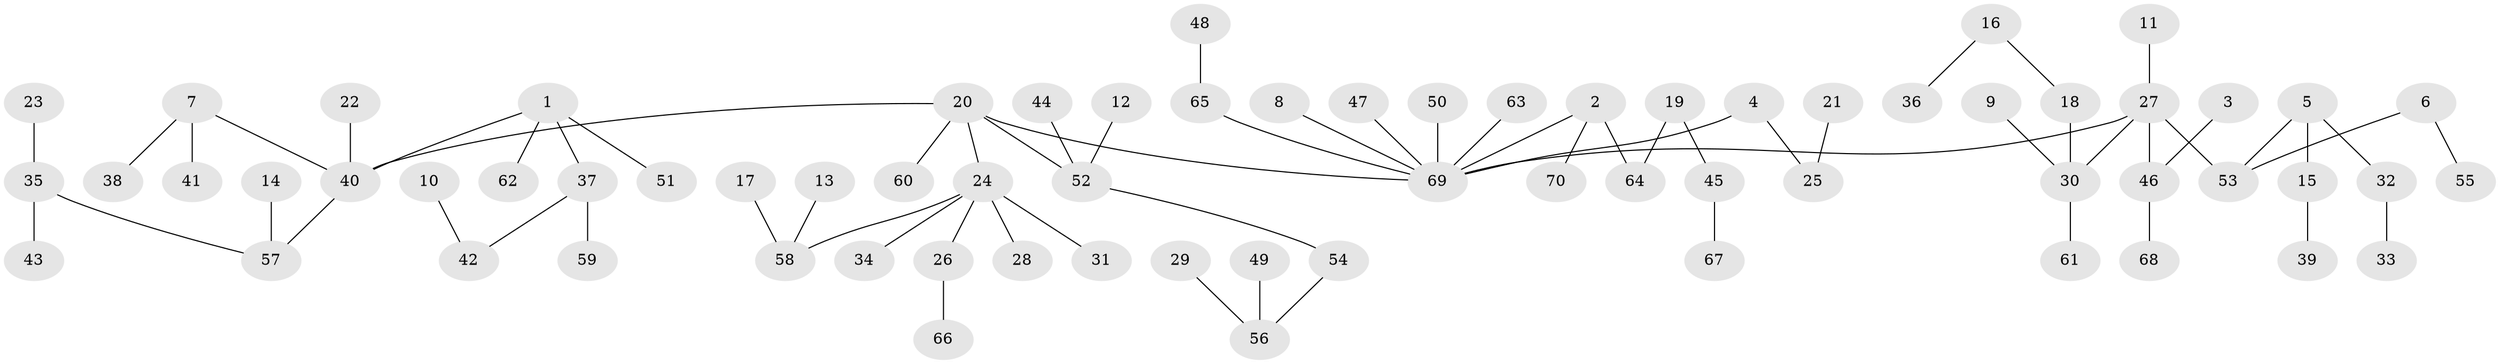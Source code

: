 // original degree distribution, {3: 0.12857142857142856, 6: 0.014285714285714285, 5: 0.03571428571428571, 9: 0.007142857142857143, 4: 0.07142857142857142, 2: 0.24285714285714285, 1: 0.5}
// Generated by graph-tools (version 1.1) at 2025/50/03/09/25 03:50:22]
// undirected, 70 vertices, 69 edges
graph export_dot {
graph [start="1"]
  node [color=gray90,style=filled];
  1;
  2;
  3;
  4;
  5;
  6;
  7;
  8;
  9;
  10;
  11;
  12;
  13;
  14;
  15;
  16;
  17;
  18;
  19;
  20;
  21;
  22;
  23;
  24;
  25;
  26;
  27;
  28;
  29;
  30;
  31;
  32;
  33;
  34;
  35;
  36;
  37;
  38;
  39;
  40;
  41;
  42;
  43;
  44;
  45;
  46;
  47;
  48;
  49;
  50;
  51;
  52;
  53;
  54;
  55;
  56;
  57;
  58;
  59;
  60;
  61;
  62;
  63;
  64;
  65;
  66;
  67;
  68;
  69;
  70;
  1 -- 37 [weight=1.0];
  1 -- 40 [weight=1.0];
  1 -- 51 [weight=1.0];
  1 -- 62 [weight=1.0];
  2 -- 64 [weight=1.0];
  2 -- 69 [weight=1.0];
  2 -- 70 [weight=1.0];
  3 -- 46 [weight=1.0];
  4 -- 25 [weight=1.0];
  4 -- 69 [weight=1.0];
  5 -- 15 [weight=1.0];
  5 -- 32 [weight=1.0];
  5 -- 53 [weight=1.0];
  6 -- 53 [weight=1.0];
  6 -- 55 [weight=1.0];
  7 -- 38 [weight=1.0];
  7 -- 40 [weight=1.0];
  7 -- 41 [weight=1.0];
  8 -- 69 [weight=1.0];
  9 -- 30 [weight=1.0];
  10 -- 42 [weight=1.0];
  11 -- 27 [weight=1.0];
  12 -- 52 [weight=1.0];
  13 -- 58 [weight=1.0];
  14 -- 57 [weight=1.0];
  15 -- 39 [weight=1.0];
  16 -- 18 [weight=1.0];
  16 -- 36 [weight=1.0];
  17 -- 58 [weight=1.0];
  18 -- 30 [weight=1.0];
  19 -- 45 [weight=1.0];
  19 -- 64 [weight=1.0];
  20 -- 24 [weight=1.0];
  20 -- 40 [weight=1.0];
  20 -- 52 [weight=1.0];
  20 -- 60 [weight=1.0];
  20 -- 69 [weight=1.0];
  21 -- 25 [weight=1.0];
  22 -- 40 [weight=1.0];
  23 -- 35 [weight=1.0];
  24 -- 26 [weight=1.0];
  24 -- 28 [weight=1.0];
  24 -- 31 [weight=1.0];
  24 -- 34 [weight=1.0];
  24 -- 58 [weight=1.0];
  26 -- 66 [weight=1.0];
  27 -- 30 [weight=1.0];
  27 -- 46 [weight=1.0];
  27 -- 53 [weight=1.0];
  27 -- 69 [weight=1.0];
  29 -- 56 [weight=1.0];
  30 -- 61 [weight=1.0];
  32 -- 33 [weight=1.0];
  35 -- 43 [weight=1.0];
  35 -- 57 [weight=1.0];
  37 -- 42 [weight=1.0];
  37 -- 59 [weight=1.0];
  40 -- 57 [weight=1.0];
  44 -- 52 [weight=1.0];
  45 -- 67 [weight=1.0];
  46 -- 68 [weight=1.0];
  47 -- 69 [weight=1.0];
  48 -- 65 [weight=1.0];
  49 -- 56 [weight=1.0];
  50 -- 69 [weight=1.0];
  52 -- 54 [weight=1.0];
  54 -- 56 [weight=1.0];
  63 -- 69 [weight=1.0];
  65 -- 69 [weight=1.0];
}
